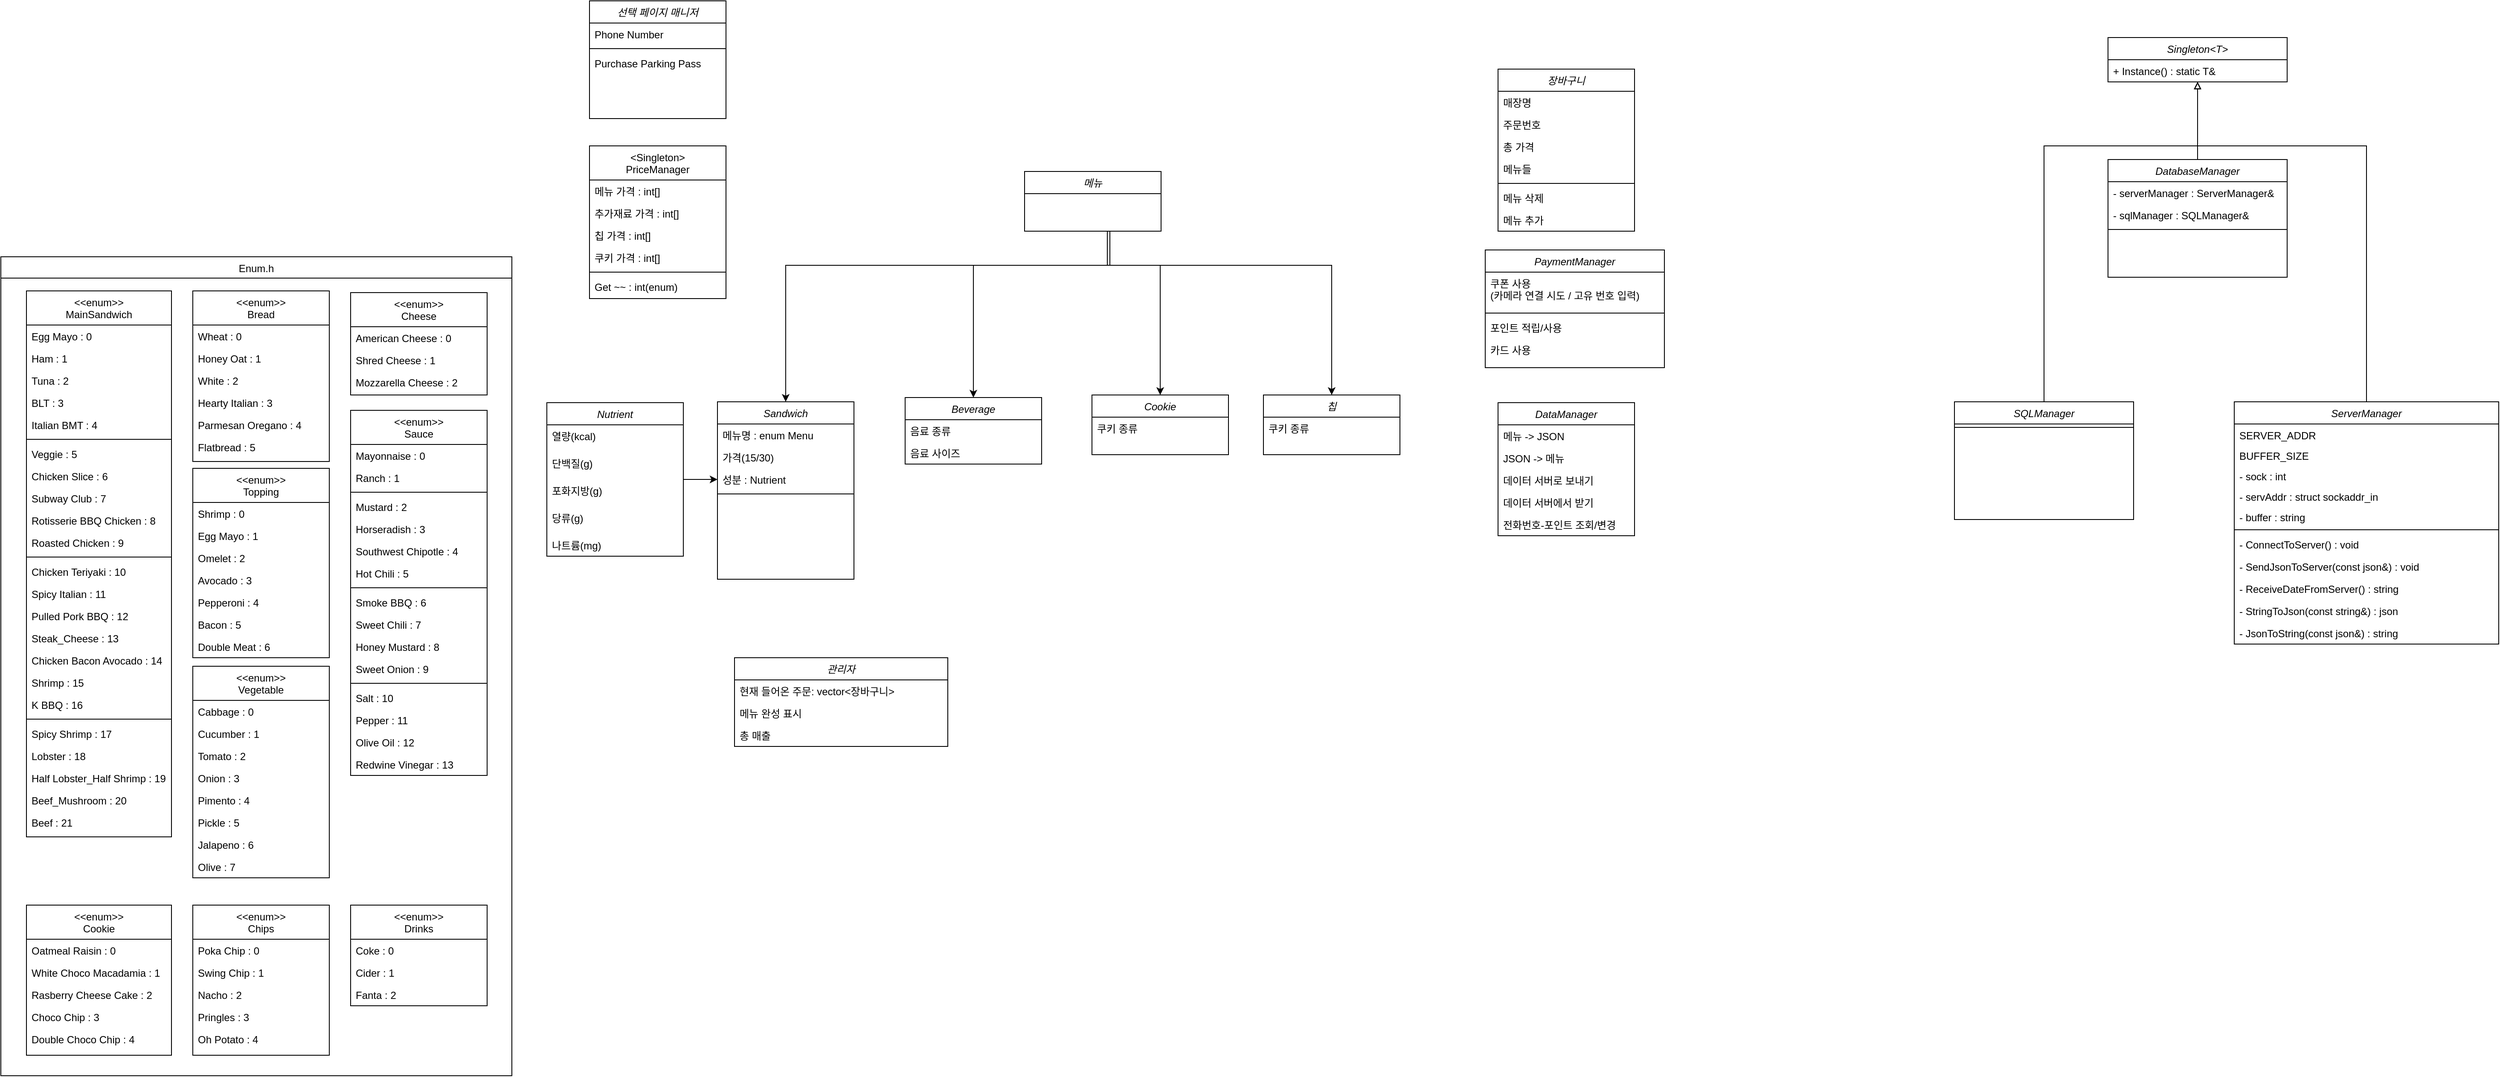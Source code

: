 <mxfile version="24.7.17">
  <diagram id="C5RBs43oDa-KdzZeNtuy" name="Page-1">
    <mxGraphModel dx="2254" dy="696" grid="1" gridSize="10" guides="1" tooltips="1" connect="1" arrows="1" fold="1" page="1" pageScale="1" pageWidth="827" pageHeight="1169" math="0" shadow="0">
      <root>
        <mxCell id="WIyWlLk6GJQsqaUBKTNV-0" />
        <mxCell id="WIyWlLk6GJQsqaUBKTNV-1" parent="WIyWlLk6GJQsqaUBKTNV-0" />
        <mxCell id="HlhbXuRmDf55zSFs6pWT-0" value="Sandwich" style="swimlane;fontStyle=2;align=center;verticalAlign=top;childLayout=stackLayout;horizontal=1;startSize=26;horizontalStack=0;resizeParent=1;resizeLast=0;collapsible=1;marginBottom=0;rounded=0;shadow=0;strokeWidth=1;" parent="WIyWlLk6GJQsqaUBKTNV-1" vertex="1">
          <mxGeometry x="290" y="590" width="160" height="208" as="geometry">
            <mxRectangle x="230" y="140" width="160" height="26" as="alternateBounds" />
          </mxGeometry>
        </mxCell>
        <mxCell id="HlhbXuRmDf55zSFs6pWT-2" value="메뉴명 : enum Menu" style="text;align=left;verticalAlign=top;spacingLeft=4;spacingRight=4;overflow=hidden;rotatable=0;points=[[0,0.5],[1,0.5]];portConstraint=eastwest;rounded=0;shadow=0;html=0;" parent="HlhbXuRmDf55zSFs6pWT-0" vertex="1">
          <mxGeometry y="26" width="160" height="26" as="geometry" />
        </mxCell>
        <mxCell id="HlhbXuRmDf55zSFs6pWT-18" value="가격(15/30)" style="text;align=left;verticalAlign=top;spacingLeft=4;spacingRight=4;overflow=hidden;rotatable=0;points=[[0,0.5],[1,0.5]];portConstraint=eastwest;rounded=0;shadow=0;html=0;" parent="HlhbXuRmDf55zSFs6pWT-0" vertex="1">
          <mxGeometry y="52" width="160" height="26" as="geometry" />
        </mxCell>
        <mxCell id="HlhbXuRmDf55zSFs6pWT-5" value="성분 : Nutrient" style="text;align=left;verticalAlign=top;spacingLeft=4;spacingRight=4;overflow=hidden;rotatable=0;points=[[0,0.5],[1,0.5]];portConstraint=eastwest;" parent="HlhbXuRmDf55zSFs6pWT-0" vertex="1">
          <mxGeometry y="78" width="160" height="26" as="geometry" />
        </mxCell>
        <mxCell id="HlhbXuRmDf55zSFs6pWT-4" value="" style="line;html=1;strokeWidth=1;align=left;verticalAlign=middle;spacingTop=-1;spacingLeft=3;spacingRight=3;rotatable=0;labelPosition=right;points=[];portConstraint=eastwest;" parent="HlhbXuRmDf55zSFs6pWT-0" vertex="1">
          <mxGeometry y="104" width="160" height="8" as="geometry" />
        </mxCell>
        <mxCell id="HlhbXuRmDf55zSFs6pWT-6" value="Beverage" style="swimlane;fontStyle=2;align=center;verticalAlign=top;childLayout=stackLayout;horizontal=1;startSize=26;horizontalStack=0;resizeParent=1;resizeLast=0;collapsible=1;marginBottom=0;rounded=0;shadow=0;strokeWidth=1;" parent="WIyWlLk6GJQsqaUBKTNV-1" vertex="1">
          <mxGeometry x="510" y="585" width="160" height="78" as="geometry">
            <mxRectangle x="230" y="140" width="160" height="26" as="alternateBounds" />
          </mxGeometry>
        </mxCell>
        <mxCell id="HlhbXuRmDf55zSFs6pWT-7" value="음료 종류" style="text;align=left;verticalAlign=top;spacingLeft=4;spacingRight=4;overflow=hidden;rotatable=0;points=[[0,0.5],[1,0.5]];portConstraint=eastwest;rounded=0;shadow=0;html=0;" parent="HlhbXuRmDf55zSFs6pWT-6" vertex="1">
          <mxGeometry y="26" width="160" height="26" as="geometry" />
        </mxCell>
        <mxCell id="HlhbXuRmDf55zSFs6pWT-9" value="음료 사이즈" style="text;align=left;verticalAlign=top;spacingLeft=4;spacingRight=4;overflow=hidden;rotatable=0;points=[[0,0.5],[1,0.5]];portConstraint=eastwest;" parent="HlhbXuRmDf55zSFs6pWT-6" vertex="1">
          <mxGeometry y="52" width="160" height="26" as="geometry" />
        </mxCell>
        <mxCell id="HlhbXuRmDf55zSFs6pWT-14" value="PaymentManager" style="swimlane;fontStyle=2;align=center;verticalAlign=top;childLayout=stackLayout;horizontal=1;startSize=26;horizontalStack=0;resizeParent=1;resizeLast=0;collapsible=1;marginBottom=0;rounded=0;shadow=0;strokeWidth=1;" parent="WIyWlLk6GJQsqaUBKTNV-1" vertex="1">
          <mxGeometry x="1190" y="412" width="210" height="138" as="geometry">
            <mxRectangle x="230" y="140" width="160" height="26" as="alternateBounds" />
          </mxGeometry>
        </mxCell>
        <mxCell id="HlhbXuRmDf55zSFs6pWT-15" value="쿠폰 사용&#xa;(카메라 연결 시도 / 고유 번호 입력)" style="text;align=left;verticalAlign=top;spacingLeft=4;spacingRight=4;overflow=hidden;rotatable=0;points=[[0,0.5],[1,0.5]];portConstraint=eastwest;rounded=0;shadow=0;html=0;" parent="HlhbXuRmDf55zSFs6pWT-14" vertex="1">
          <mxGeometry y="26" width="210" height="44" as="geometry" />
        </mxCell>
        <mxCell id="HlhbXuRmDf55zSFs6pWT-16" value="" style="line;html=1;strokeWidth=1;align=left;verticalAlign=middle;spacingTop=-1;spacingLeft=3;spacingRight=3;rotatable=0;labelPosition=right;points=[];portConstraint=eastwest;" parent="HlhbXuRmDf55zSFs6pWT-14" vertex="1">
          <mxGeometry y="70" width="210" height="8" as="geometry" />
        </mxCell>
        <mxCell id="HlhbXuRmDf55zSFs6pWT-207" value="포인트 적립/사용" style="text;align=left;verticalAlign=top;spacingLeft=4;spacingRight=4;overflow=hidden;rotatable=0;points=[[0,0.5],[1,0.5]];portConstraint=eastwest;rounded=0;shadow=0;html=0;" parent="HlhbXuRmDf55zSFs6pWT-14" vertex="1">
          <mxGeometry y="78" width="210" height="26" as="geometry" />
        </mxCell>
        <mxCell id="HlhbXuRmDf55zSFs6pWT-213" value="카드 사용" style="text;align=left;verticalAlign=top;spacingLeft=4;spacingRight=4;overflow=hidden;rotatable=0;points=[[0,0.5],[1,0.5]];portConstraint=eastwest;rounded=0;shadow=0;html=0;" parent="HlhbXuRmDf55zSFs6pWT-14" vertex="1">
          <mxGeometry y="104" width="210" height="26" as="geometry" />
        </mxCell>
        <mxCell id="HlhbXuRmDf55zSFs6pWT-31" style="edgeStyle=orthogonalEdgeStyle;rounded=0;orthogonalLoop=1;jettySize=auto;html=1;" parent="WIyWlLk6GJQsqaUBKTNV-1" source="HlhbXuRmDf55zSFs6pWT-22" target="HlhbXuRmDf55zSFs6pWT-5" edge="1">
          <mxGeometry relative="1" as="geometry" />
        </mxCell>
        <mxCell id="HlhbXuRmDf55zSFs6pWT-22" value="Nutrient" style="swimlane;fontStyle=2;align=center;verticalAlign=top;childLayout=stackLayout;horizontal=1;startSize=26;horizontalStack=0;resizeParent=1;resizeLast=0;collapsible=1;marginBottom=0;rounded=0;shadow=0;strokeWidth=1;" parent="WIyWlLk6GJQsqaUBKTNV-1" vertex="1">
          <mxGeometry x="90" y="591" width="160" height="180" as="geometry">
            <mxRectangle x="230" y="140" width="160" height="26" as="alternateBounds" />
          </mxGeometry>
        </mxCell>
        <mxCell id="HlhbXuRmDf55zSFs6pWT-25" value="열량(kcal)" style="text;align=left;verticalAlign=top;spacingLeft=4;spacingRight=4;overflow=hidden;rotatable=0;points=[[0,0.5],[1,0.5]];portConstraint=eastwest;rounded=0;shadow=0;html=0;" parent="HlhbXuRmDf55zSFs6pWT-22" vertex="1">
          <mxGeometry y="26" width="160" height="32" as="geometry" />
        </mxCell>
        <mxCell id="HlhbXuRmDf55zSFs6pWT-27" value="단백질(g)" style="text;align=left;verticalAlign=top;spacingLeft=4;spacingRight=4;overflow=hidden;rotatable=0;points=[[0,0.5],[1,0.5]];portConstraint=eastwest;rounded=0;shadow=0;html=0;" parent="HlhbXuRmDf55zSFs6pWT-22" vertex="1">
          <mxGeometry y="58" width="160" height="32" as="geometry" />
        </mxCell>
        <mxCell id="HlhbXuRmDf55zSFs6pWT-28" value="포화지방(g)" style="text;align=left;verticalAlign=top;spacingLeft=4;spacingRight=4;overflow=hidden;rotatable=0;points=[[0,0.5],[1,0.5]];portConstraint=eastwest;rounded=0;shadow=0;html=0;" parent="HlhbXuRmDf55zSFs6pWT-22" vertex="1">
          <mxGeometry y="90" width="160" height="32" as="geometry" />
        </mxCell>
        <mxCell id="HlhbXuRmDf55zSFs6pWT-30" value="당류(g)" style="text;align=left;verticalAlign=top;spacingLeft=4;spacingRight=4;overflow=hidden;rotatable=0;points=[[0,0.5],[1,0.5]];portConstraint=eastwest;rounded=0;shadow=0;html=0;" parent="HlhbXuRmDf55zSFs6pWT-22" vertex="1">
          <mxGeometry y="122" width="160" height="32" as="geometry" />
        </mxCell>
        <mxCell id="HlhbXuRmDf55zSFs6pWT-29" value="나트륨(mg)" style="text;align=left;verticalAlign=top;spacingLeft=4;spacingRight=4;overflow=hidden;rotatable=0;points=[[0,0.5],[1,0.5]];portConstraint=eastwest;" parent="HlhbXuRmDf55zSFs6pWT-22" vertex="1">
          <mxGeometry y="154" width="160" height="26" as="geometry" />
        </mxCell>
        <mxCell id="HlhbXuRmDf55zSFs6pWT-128" value="Cookie" style="swimlane;fontStyle=2;align=center;verticalAlign=top;childLayout=stackLayout;horizontal=1;startSize=26;horizontalStack=0;resizeParent=1;resizeLast=0;collapsible=1;marginBottom=0;rounded=0;shadow=0;strokeWidth=1;" parent="WIyWlLk6GJQsqaUBKTNV-1" vertex="1">
          <mxGeometry x="729" y="582" width="160" height="70" as="geometry">
            <mxRectangle x="230" y="140" width="160" height="26" as="alternateBounds" />
          </mxGeometry>
        </mxCell>
        <mxCell id="HlhbXuRmDf55zSFs6pWT-129" value="쿠키 종류" style="text;align=left;verticalAlign=top;spacingLeft=4;spacingRight=4;overflow=hidden;rotatable=0;points=[[0,0.5],[1,0.5]];portConstraint=eastwest;rounded=0;shadow=0;html=0;" parent="HlhbXuRmDf55zSFs6pWT-128" vertex="1">
          <mxGeometry y="26" width="160" height="44" as="geometry" />
        </mxCell>
        <mxCell id="HlhbXuRmDf55zSFs6pWT-144" style="edgeStyle=orthogonalEdgeStyle;rounded=0;orthogonalLoop=1;jettySize=auto;html=1;" parent="WIyWlLk6GJQsqaUBKTNV-1" source="HlhbXuRmDf55zSFs6pWT-141" target="HlhbXuRmDf55zSFs6pWT-6" edge="1">
          <mxGeometry relative="1" as="geometry">
            <Array as="points">
              <mxPoint x="747" y="430" />
              <mxPoint x="590" y="430" />
            </Array>
          </mxGeometry>
        </mxCell>
        <mxCell id="HlhbXuRmDf55zSFs6pWT-145" style="edgeStyle=orthogonalEdgeStyle;rounded=0;orthogonalLoop=1;jettySize=auto;html=1;entryX=0.5;entryY=0;entryDx=0;entryDy=0;" parent="WIyWlLk6GJQsqaUBKTNV-1" source="HlhbXuRmDf55zSFs6pWT-141" target="HlhbXuRmDf55zSFs6pWT-0" edge="1">
          <mxGeometry relative="1" as="geometry">
            <Array as="points">
              <mxPoint x="747" y="430" />
              <mxPoint x="370" y="430" />
            </Array>
          </mxGeometry>
        </mxCell>
        <mxCell id="HlhbXuRmDf55zSFs6pWT-146" style="edgeStyle=orthogonalEdgeStyle;rounded=0;orthogonalLoop=1;jettySize=auto;html=1;" parent="WIyWlLk6GJQsqaUBKTNV-1" source="HlhbXuRmDf55zSFs6pWT-141" target="HlhbXuRmDf55zSFs6pWT-128" edge="1">
          <mxGeometry relative="1" as="geometry">
            <Array as="points">
              <mxPoint x="747" y="430" />
              <mxPoint x="809" y="430" />
            </Array>
          </mxGeometry>
        </mxCell>
        <mxCell id="HlhbXuRmDf55zSFs6pWT-150" style="edgeStyle=orthogonalEdgeStyle;rounded=0;orthogonalLoop=1;jettySize=auto;html=1;entryX=0.5;entryY=0;entryDx=0;entryDy=0;" parent="WIyWlLk6GJQsqaUBKTNV-1" source="HlhbXuRmDf55zSFs6pWT-141" target="HlhbXuRmDf55zSFs6pWT-148" edge="1">
          <mxGeometry relative="1" as="geometry">
            <Array as="points">
              <mxPoint x="750" y="430" />
              <mxPoint x="1010" y="430" />
            </Array>
          </mxGeometry>
        </mxCell>
        <mxCell id="HlhbXuRmDf55zSFs6pWT-141" value="메뉴" style="swimlane;fontStyle=2;align=center;verticalAlign=top;childLayout=stackLayout;horizontal=1;startSize=26;horizontalStack=0;resizeParent=1;resizeLast=0;collapsible=1;marginBottom=0;rounded=0;shadow=0;strokeWidth=1;" parent="WIyWlLk6GJQsqaUBKTNV-1" vertex="1">
          <mxGeometry x="650" y="320" width="160" height="70" as="geometry">
            <mxRectangle x="230" y="140" width="160" height="26" as="alternateBounds" />
          </mxGeometry>
        </mxCell>
        <mxCell id="HlhbXuRmDf55zSFs6pWT-148" value="칩" style="swimlane;fontStyle=2;align=center;verticalAlign=top;childLayout=stackLayout;horizontal=1;startSize=26;horizontalStack=0;resizeParent=1;resizeLast=0;collapsible=1;marginBottom=0;rounded=0;shadow=0;strokeWidth=1;" parent="WIyWlLk6GJQsqaUBKTNV-1" vertex="1">
          <mxGeometry x="930" y="582" width="160" height="70" as="geometry">
            <mxRectangle x="230" y="140" width="160" height="26" as="alternateBounds" />
          </mxGeometry>
        </mxCell>
        <mxCell id="HlhbXuRmDf55zSFs6pWT-149" value="쿠키 종류" style="text;align=left;verticalAlign=top;spacingLeft=4;spacingRight=4;overflow=hidden;rotatable=0;points=[[0,0.5],[1,0.5]];portConstraint=eastwest;rounded=0;shadow=0;html=0;" parent="HlhbXuRmDf55zSFs6pWT-148" vertex="1">
          <mxGeometry y="26" width="160" height="44" as="geometry" />
        </mxCell>
        <mxCell id="HlhbXuRmDf55zSFs6pWT-151" value="DataManager" style="swimlane;fontStyle=2;align=center;verticalAlign=top;childLayout=stackLayout;horizontal=1;startSize=26;horizontalStack=0;resizeParent=1;resizeLast=0;collapsible=1;marginBottom=0;rounded=0;shadow=0;strokeWidth=1;" parent="WIyWlLk6GJQsqaUBKTNV-1" vertex="1">
          <mxGeometry x="1205" y="591" width="160" height="156" as="geometry">
            <mxRectangle x="230" y="140" width="160" height="26" as="alternateBounds" />
          </mxGeometry>
        </mxCell>
        <mxCell id="HlhbXuRmDf55zSFs6pWT-152" value="메뉴 -&gt; JSON" style="text;align=left;verticalAlign=top;spacingLeft=4;spacingRight=4;overflow=hidden;rotatable=0;points=[[0,0.5],[1,0.5]];portConstraint=eastwest;rounded=0;shadow=0;html=0;" parent="HlhbXuRmDf55zSFs6pWT-151" vertex="1">
          <mxGeometry y="26" width="160" height="26" as="geometry" />
        </mxCell>
        <mxCell id="HlhbXuRmDf55zSFs6pWT-155" value="JSON -&gt; 메뉴" style="text;align=left;verticalAlign=top;spacingLeft=4;spacingRight=4;overflow=hidden;rotatable=0;points=[[0,0.5],[1,0.5]];portConstraint=eastwest;rounded=0;shadow=0;html=0;" parent="HlhbXuRmDf55zSFs6pWT-151" vertex="1">
          <mxGeometry y="52" width="160" height="26" as="geometry" />
        </mxCell>
        <mxCell id="HlhbXuRmDf55zSFs6pWT-205" value="데이터 서버로 보내기" style="text;align=left;verticalAlign=top;spacingLeft=4;spacingRight=4;overflow=hidden;rotatable=0;points=[[0,0.5],[1,0.5]];portConstraint=eastwest;rounded=0;shadow=0;html=0;" parent="HlhbXuRmDf55zSFs6pWT-151" vertex="1">
          <mxGeometry y="78" width="160" height="26" as="geometry" />
        </mxCell>
        <mxCell id="HlhbXuRmDf55zSFs6pWT-212" value="데이터 서버에서 받기" style="text;align=left;verticalAlign=top;spacingLeft=4;spacingRight=4;overflow=hidden;rotatable=0;points=[[0,0.5],[1,0.5]];portConstraint=eastwest;rounded=0;shadow=0;html=0;" parent="HlhbXuRmDf55zSFs6pWT-151" vertex="1">
          <mxGeometry y="104" width="160" height="26" as="geometry" />
        </mxCell>
        <mxCell id="HlhbXuRmDf55zSFs6pWT-206" value="전화번호-포인트 조회/변경" style="text;align=left;verticalAlign=top;spacingLeft=4;spacingRight=4;overflow=hidden;rotatable=0;points=[[0,0.5],[1,0.5]];portConstraint=eastwest;rounded=0;shadow=0;html=0;" parent="HlhbXuRmDf55zSFs6pWT-151" vertex="1">
          <mxGeometry y="130" width="160" height="26" as="geometry" />
        </mxCell>
        <mxCell id="HlhbXuRmDf55zSFs6pWT-161" value="장바구니" style="swimlane;fontStyle=2;align=center;verticalAlign=top;childLayout=stackLayout;horizontal=1;startSize=26;horizontalStack=0;resizeParent=1;resizeLast=0;collapsible=1;marginBottom=0;rounded=0;shadow=0;strokeWidth=1;" parent="WIyWlLk6GJQsqaUBKTNV-1" vertex="1">
          <mxGeometry x="1205" y="200" width="160" height="190" as="geometry">
            <mxRectangle x="230" y="140" width="160" height="26" as="alternateBounds" />
          </mxGeometry>
        </mxCell>
        <mxCell id="HlhbXuRmDf55zSFs6pWT-214" value="매장명" style="text;align=left;verticalAlign=top;spacingLeft=4;spacingRight=4;overflow=hidden;rotatable=0;points=[[0,0.5],[1,0.5]];portConstraint=eastwest;rounded=0;shadow=0;html=0;" parent="HlhbXuRmDf55zSFs6pWT-161" vertex="1">
          <mxGeometry y="26" width="160" height="26" as="geometry" />
        </mxCell>
        <mxCell id="HlhbXuRmDf55zSFs6pWT-215" value="주문번호" style="text;align=left;verticalAlign=top;spacingLeft=4;spacingRight=4;overflow=hidden;rotatable=0;points=[[0,0.5],[1,0.5]];portConstraint=eastwest;rounded=0;shadow=0;html=0;" parent="HlhbXuRmDf55zSFs6pWT-161" vertex="1">
          <mxGeometry y="52" width="160" height="26" as="geometry" />
        </mxCell>
        <mxCell id="HlhbXuRmDf55zSFs6pWT-166" value="총 가격" style="text;align=left;verticalAlign=top;spacingLeft=4;spacingRight=4;overflow=hidden;rotatable=0;points=[[0,0.5],[1,0.5]];portConstraint=eastwest;rounded=0;shadow=0;html=0;" parent="HlhbXuRmDf55zSFs6pWT-161" vertex="1">
          <mxGeometry y="78" width="160" height="26" as="geometry" />
        </mxCell>
        <mxCell id="HlhbXuRmDf55zSFs6pWT-167" value="메뉴들" style="text;align=left;verticalAlign=top;spacingLeft=4;spacingRight=4;overflow=hidden;rotatable=0;points=[[0,0.5],[1,0.5]];portConstraint=eastwest;rounded=0;shadow=0;html=0;" parent="HlhbXuRmDf55zSFs6pWT-161" vertex="1">
          <mxGeometry y="104" width="160" height="26" as="geometry" />
        </mxCell>
        <mxCell id="HlhbXuRmDf55zSFs6pWT-168" value="" style="line;html=1;strokeWidth=1;align=left;verticalAlign=middle;spacingTop=-1;spacingLeft=3;spacingRight=3;rotatable=0;labelPosition=right;points=[];portConstraint=eastwest;" parent="HlhbXuRmDf55zSFs6pWT-161" vertex="1">
          <mxGeometry y="130" width="160" height="8" as="geometry" />
        </mxCell>
        <mxCell id="HlhbXuRmDf55zSFs6pWT-165" value="메뉴 삭제" style="text;align=left;verticalAlign=top;spacingLeft=4;spacingRight=4;overflow=hidden;rotatable=0;points=[[0,0.5],[1,0.5]];portConstraint=eastwest;rounded=0;shadow=0;html=0;" parent="HlhbXuRmDf55zSFs6pWT-161" vertex="1">
          <mxGeometry y="138" width="160" height="26" as="geometry" />
        </mxCell>
        <mxCell id="HlhbXuRmDf55zSFs6pWT-164" value="메뉴 추가" style="text;align=left;verticalAlign=top;spacingLeft=4;spacingRight=4;overflow=hidden;rotatable=0;points=[[0,0.5],[1,0.5]];portConstraint=eastwest;rounded=0;shadow=0;html=0;" parent="HlhbXuRmDf55zSFs6pWT-161" vertex="1">
          <mxGeometry y="164" width="160" height="26" as="geometry" />
        </mxCell>
        <mxCell id="HlhbXuRmDf55zSFs6pWT-169" value="선택 페이지 매니저" style="swimlane;fontStyle=2;align=center;verticalAlign=top;childLayout=stackLayout;horizontal=1;startSize=26;horizontalStack=0;resizeParent=1;resizeLast=0;collapsible=1;marginBottom=0;rounded=0;shadow=0;strokeWidth=1;" parent="WIyWlLk6GJQsqaUBKTNV-1" vertex="1">
          <mxGeometry x="140" y="120" width="160" height="138" as="geometry">
            <mxRectangle x="230" y="140" width="160" height="26" as="alternateBounds" />
          </mxGeometry>
        </mxCell>
        <mxCell id="HlhbXuRmDf55zSFs6pWT-170" value="Phone Number" style="text;align=left;verticalAlign=top;spacingLeft=4;spacingRight=4;overflow=hidden;rotatable=0;points=[[0,0.5],[1,0.5]];portConstraint=eastwest;rounded=0;shadow=0;html=0;" parent="HlhbXuRmDf55zSFs6pWT-169" vertex="1">
          <mxGeometry y="26" width="160" height="26" as="geometry" />
        </mxCell>
        <mxCell id="HlhbXuRmDf55zSFs6pWT-171" value="" style="line;html=1;strokeWidth=1;align=left;verticalAlign=middle;spacingTop=-1;spacingLeft=3;spacingRight=3;rotatable=0;labelPosition=right;points=[];portConstraint=eastwest;" parent="HlhbXuRmDf55zSFs6pWT-169" vertex="1">
          <mxGeometry y="52" width="160" height="8" as="geometry" />
        </mxCell>
        <mxCell id="HlhbXuRmDf55zSFs6pWT-172" value="Purchase Parking Pass" style="text;align=left;verticalAlign=top;spacingLeft=4;spacingRight=4;overflow=hidden;rotatable=0;points=[[0,0.5],[1,0.5]];portConstraint=eastwest;" parent="HlhbXuRmDf55zSFs6pWT-169" vertex="1">
          <mxGeometry y="60" width="160" height="26" as="geometry" />
        </mxCell>
        <mxCell id="HlhbXuRmDf55zSFs6pWT-175" value="&lt;Singleton&gt;&#xa;PriceManager" style="swimlane;fontStyle=0;align=center;verticalAlign=top;childLayout=stackLayout;horizontal=1;startSize=40;horizontalStack=0;resizeParent=1;resizeLast=0;collapsible=1;marginBottom=0;rounded=0;shadow=0;strokeWidth=1;" parent="WIyWlLk6GJQsqaUBKTNV-1" vertex="1">
          <mxGeometry x="140" y="290" width="160" height="179" as="geometry">
            <mxRectangle x="340" y="380" width="170" height="26" as="alternateBounds" />
          </mxGeometry>
        </mxCell>
        <mxCell id="HlhbXuRmDf55zSFs6pWT-193" value="메뉴 가격 : int[]" style="text;align=left;verticalAlign=top;spacingLeft=4;spacingRight=4;overflow=hidden;rotatable=0;points=[[0,0.5],[1,0.5]];portConstraint=eastwest;" parent="HlhbXuRmDf55zSFs6pWT-175" vertex="1">
          <mxGeometry y="40" width="160" height="26" as="geometry" />
        </mxCell>
        <mxCell id="HlhbXuRmDf55zSFs6pWT-200" value="추가재료 가격 : int[]" style="text;align=left;verticalAlign=top;spacingLeft=4;spacingRight=4;overflow=hidden;rotatable=0;points=[[0,0.5],[1,0.5]];portConstraint=eastwest;" parent="HlhbXuRmDf55zSFs6pWT-175" vertex="1">
          <mxGeometry y="66" width="160" height="26" as="geometry" />
        </mxCell>
        <mxCell id="HlhbXuRmDf55zSFs6pWT-201" value="칩 가격 : int[]" style="text;align=left;verticalAlign=top;spacingLeft=4;spacingRight=4;overflow=hidden;rotatable=0;points=[[0,0.5],[1,0.5]];portConstraint=eastwest;" parent="HlhbXuRmDf55zSFs6pWT-175" vertex="1">
          <mxGeometry y="92" width="160" height="26" as="geometry" />
        </mxCell>
        <mxCell id="HlhbXuRmDf55zSFs6pWT-202" value="쿠키 가격 : int[]" style="text;align=left;verticalAlign=top;spacingLeft=4;spacingRight=4;overflow=hidden;rotatable=0;points=[[0,0.5],[1,0.5]];portConstraint=eastwest;" parent="HlhbXuRmDf55zSFs6pWT-175" vertex="1">
          <mxGeometry y="118" width="160" height="26" as="geometry" />
        </mxCell>
        <mxCell id="HlhbXuRmDf55zSFs6pWT-203" value="" style="line;html=1;strokeWidth=1;align=left;verticalAlign=middle;spacingTop=-1;spacingLeft=3;spacingRight=3;rotatable=0;labelPosition=right;points=[];portConstraint=eastwest;" parent="HlhbXuRmDf55zSFs6pWT-175" vertex="1">
          <mxGeometry y="144" width="160" height="8" as="geometry" />
        </mxCell>
        <mxCell id="HlhbXuRmDf55zSFs6pWT-204" value="Get ~~ : int(enum)" style="text;align=left;verticalAlign=top;spacingLeft=4;spacingRight=4;overflow=hidden;rotatable=0;points=[[0,0.5],[1,0.5]];portConstraint=eastwest;" parent="HlhbXuRmDf55zSFs6pWT-175" vertex="1">
          <mxGeometry y="152" width="160" height="26" as="geometry" />
        </mxCell>
        <mxCell id="HlhbXuRmDf55zSFs6pWT-217" value="관리자" style="swimlane;fontStyle=2;align=center;verticalAlign=top;childLayout=stackLayout;horizontal=1;startSize=26;horizontalStack=0;resizeParent=1;resizeLast=0;collapsible=1;marginBottom=0;rounded=0;shadow=0;strokeWidth=1;" parent="WIyWlLk6GJQsqaUBKTNV-1" vertex="1">
          <mxGeometry x="310" y="890" width="250" height="104" as="geometry">
            <mxRectangle x="230" y="140" width="160" height="26" as="alternateBounds" />
          </mxGeometry>
        </mxCell>
        <mxCell id="HlhbXuRmDf55zSFs6pWT-218" value="현재 들어온 주문: vector&lt;장바구니&gt;" style="text;align=left;verticalAlign=top;spacingLeft=4;spacingRight=4;overflow=hidden;rotatable=0;points=[[0,0.5],[1,0.5]];portConstraint=eastwest;rounded=0;shadow=0;html=0;" parent="HlhbXuRmDf55zSFs6pWT-217" vertex="1">
          <mxGeometry y="26" width="250" height="26" as="geometry" />
        </mxCell>
        <mxCell id="HlhbXuRmDf55zSFs6pWT-219" value="메뉴 완성 표시" style="text;align=left;verticalAlign=top;spacingLeft=4;spacingRight=4;overflow=hidden;rotatable=0;points=[[0,0.5],[1,0.5]];portConstraint=eastwest;rounded=0;shadow=0;html=0;" parent="HlhbXuRmDf55zSFs6pWT-217" vertex="1">
          <mxGeometry y="52" width="250" height="26" as="geometry" />
        </mxCell>
        <mxCell id="HlhbXuRmDf55zSFs6pWT-220" value="총 매출" style="text;align=left;verticalAlign=top;spacingLeft=4;spacingRight=4;overflow=hidden;rotatable=0;points=[[0,0.5],[1,0.5]];portConstraint=eastwest;rounded=0;shadow=0;html=0;" parent="HlhbXuRmDf55zSFs6pWT-217" vertex="1">
          <mxGeometry y="78" width="250" height="26" as="geometry" />
        </mxCell>
        <mxCell id="HlhbXuRmDf55zSFs6pWT-221" value="Enum.h" style="swimlane;fontStyle=0;align=center;verticalAlign=top;childLayout=stackLayout;horizontal=1;startSize=25;horizontalStack=0;resizeParent=1;resizeLast=0;collapsible=1;marginBottom=0;rounded=0;shadow=0;strokeWidth=1;" parent="WIyWlLk6GJQsqaUBKTNV-1" vertex="1">
          <mxGeometry x="-550" y="420" width="599" height="960" as="geometry">
            <mxRectangle x="340" y="380" width="170" height="26" as="alternateBounds" />
          </mxGeometry>
        </mxCell>
        <mxCell id="HRLrWE2D1GyYjxzupyKD-0" value="&lt;&lt;enum&gt;&gt;&#xa;MainSandwich" style="swimlane;fontStyle=0;align=center;verticalAlign=top;childLayout=stackLayout;horizontal=1;startSize=40;horizontalStack=0;resizeParent=1;resizeLast=0;collapsible=1;marginBottom=0;rounded=0;shadow=0;strokeWidth=1;" parent="WIyWlLk6GJQsqaUBKTNV-1" vertex="1">
          <mxGeometry x="-520" y="460" width="170" height="640" as="geometry">
            <mxRectangle x="340" y="380" width="170" height="26" as="alternateBounds" />
          </mxGeometry>
        </mxCell>
        <mxCell id="HRLrWE2D1GyYjxzupyKD-1" value="Egg Mayo : 0" style="text;align=left;verticalAlign=top;spacingLeft=4;spacingRight=4;overflow=hidden;rotatable=0;points=[[0,0.5],[1,0.5]];portConstraint=eastwest;" parent="HRLrWE2D1GyYjxzupyKD-0" vertex="1">
          <mxGeometry y="40" width="170" height="26" as="geometry" />
        </mxCell>
        <mxCell id="HRLrWE2D1GyYjxzupyKD-2" value="Ham : 1" style="text;align=left;verticalAlign=top;spacingLeft=4;spacingRight=4;overflow=hidden;rotatable=0;points=[[0,0.5],[1,0.5]];portConstraint=eastwest;" parent="HRLrWE2D1GyYjxzupyKD-0" vertex="1">
          <mxGeometry y="66" width="170" height="26" as="geometry" />
        </mxCell>
        <mxCell id="HRLrWE2D1GyYjxzupyKD-3" value="Tuna : 2" style="text;align=left;verticalAlign=top;spacingLeft=4;spacingRight=4;overflow=hidden;rotatable=0;points=[[0,0.5],[1,0.5]];portConstraint=eastwest;" parent="HRLrWE2D1GyYjxzupyKD-0" vertex="1">
          <mxGeometry y="92" width="170" height="26" as="geometry" />
        </mxCell>
        <mxCell id="HRLrWE2D1GyYjxzupyKD-4" value="BLT : 3" style="text;align=left;verticalAlign=top;spacingLeft=4;spacingRight=4;overflow=hidden;rotatable=0;points=[[0,0.5],[1,0.5]];portConstraint=eastwest;" parent="HRLrWE2D1GyYjxzupyKD-0" vertex="1">
          <mxGeometry y="118" width="170" height="26" as="geometry" />
        </mxCell>
        <mxCell id="HRLrWE2D1GyYjxzupyKD-5" value="Italian BMT : 4" style="text;align=left;verticalAlign=top;spacingLeft=4;spacingRight=4;overflow=hidden;rotatable=0;points=[[0,0.5],[1,0.5]];portConstraint=eastwest;" parent="HRLrWE2D1GyYjxzupyKD-0" vertex="1">
          <mxGeometry y="144" width="170" height="26" as="geometry" />
        </mxCell>
        <mxCell id="HRLrWE2D1GyYjxzupyKD-6" value="" style="line;html=1;strokeWidth=1;align=left;verticalAlign=middle;spacingTop=-1;spacingLeft=3;spacingRight=3;rotatable=0;labelPosition=right;points=[];portConstraint=eastwest;" parent="HRLrWE2D1GyYjxzupyKD-0" vertex="1">
          <mxGeometry y="170" width="170" height="8" as="geometry" />
        </mxCell>
        <mxCell id="HRLrWE2D1GyYjxzupyKD-7" value="Veggie : 5" style="text;align=left;verticalAlign=top;spacingLeft=4;spacingRight=4;overflow=hidden;rotatable=0;points=[[0,0.5],[1,0.5]];portConstraint=eastwest;" parent="HRLrWE2D1GyYjxzupyKD-0" vertex="1">
          <mxGeometry y="178" width="170" height="26" as="geometry" />
        </mxCell>
        <mxCell id="HRLrWE2D1GyYjxzupyKD-8" value="Chicken Slice : 6" style="text;align=left;verticalAlign=top;spacingLeft=4;spacingRight=4;overflow=hidden;rotatable=0;points=[[0,0.5],[1,0.5]];portConstraint=eastwest;" parent="HRLrWE2D1GyYjxzupyKD-0" vertex="1">
          <mxGeometry y="204" width="170" height="26" as="geometry" />
        </mxCell>
        <mxCell id="HRLrWE2D1GyYjxzupyKD-9" value="Subway Club : 7" style="text;align=left;verticalAlign=top;spacingLeft=4;spacingRight=4;overflow=hidden;rotatable=0;points=[[0,0.5],[1,0.5]];portConstraint=eastwest;" parent="HRLrWE2D1GyYjxzupyKD-0" vertex="1">
          <mxGeometry y="230" width="170" height="26" as="geometry" />
        </mxCell>
        <mxCell id="HRLrWE2D1GyYjxzupyKD-10" value="Rotisserie BBQ Chicken : 8" style="text;align=left;verticalAlign=top;spacingLeft=4;spacingRight=4;overflow=hidden;rotatable=0;points=[[0,0.5],[1,0.5]];portConstraint=eastwest;" parent="HRLrWE2D1GyYjxzupyKD-0" vertex="1">
          <mxGeometry y="256" width="170" height="26" as="geometry" />
        </mxCell>
        <mxCell id="HRLrWE2D1GyYjxzupyKD-11" value="Roasted Chicken : 9" style="text;align=left;verticalAlign=top;spacingLeft=4;spacingRight=4;overflow=hidden;rotatable=0;points=[[0,0.5],[1,0.5]];portConstraint=eastwest;" parent="HRLrWE2D1GyYjxzupyKD-0" vertex="1">
          <mxGeometry y="282" width="170" height="26" as="geometry" />
        </mxCell>
        <mxCell id="HRLrWE2D1GyYjxzupyKD-12" value="" style="line;html=1;strokeWidth=1;align=left;verticalAlign=middle;spacingTop=-1;spacingLeft=3;spacingRight=3;rotatable=0;labelPosition=right;points=[];portConstraint=eastwest;" parent="HRLrWE2D1GyYjxzupyKD-0" vertex="1">
          <mxGeometry y="308" width="170" height="8" as="geometry" />
        </mxCell>
        <mxCell id="HRLrWE2D1GyYjxzupyKD-13" value="Chicken Teriyaki : 10" style="text;align=left;verticalAlign=top;spacingLeft=4;spacingRight=4;overflow=hidden;rotatable=0;points=[[0,0.5],[1,0.5]];portConstraint=eastwest;" parent="HRLrWE2D1GyYjxzupyKD-0" vertex="1">
          <mxGeometry y="316" width="170" height="26" as="geometry" />
        </mxCell>
        <mxCell id="HRLrWE2D1GyYjxzupyKD-14" value="Spicy Italian : 11" style="text;align=left;verticalAlign=top;spacingLeft=4;spacingRight=4;overflow=hidden;rotatable=0;points=[[0,0.5],[1,0.5]];portConstraint=eastwest;" parent="HRLrWE2D1GyYjxzupyKD-0" vertex="1">
          <mxGeometry y="342" width="170" height="26" as="geometry" />
        </mxCell>
        <mxCell id="HRLrWE2D1GyYjxzupyKD-15" value="Pulled Pork BBQ : 12" style="text;align=left;verticalAlign=top;spacingLeft=4;spacingRight=4;overflow=hidden;rotatable=0;points=[[0,0.5],[1,0.5]];portConstraint=eastwest;" parent="HRLrWE2D1GyYjxzupyKD-0" vertex="1">
          <mxGeometry y="368" width="170" height="26" as="geometry" />
        </mxCell>
        <mxCell id="HRLrWE2D1GyYjxzupyKD-16" value="Steak_Cheese : 13" style="text;align=left;verticalAlign=top;spacingLeft=4;spacingRight=4;overflow=hidden;rotatable=0;points=[[0,0.5],[1,0.5]];portConstraint=eastwest;" parent="HRLrWE2D1GyYjxzupyKD-0" vertex="1">
          <mxGeometry y="394" width="170" height="26" as="geometry" />
        </mxCell>
        <mxCell id="HRLrWE2D1GyYjxzupyKD-17" value="Chicken Bacon Avocado : 14" style="text;align=left;verticalAlign=top;spacingLeft=4;spacingRight=4;overflow=hidden;rotatable=0;points=[[0,0.5],[1,0.5]];portConstraint=eastwest;" parent="HRLrWE2D1GyYjxzupyKD-0" vertex="1">
          <mxGeometry y="420" width="170" height="26" as="geometry" />
        </mxCell>
        <mxCell id="HRLrWE2D1GyYjxzupyKD-18" value="Shrimp : 15" style="text;align=left;verticalAlign=top;spacingLeft=4;spacingRight=4;overflow=hidden;rotatable=0;points=[[0,0.5],[1,0.5]];portConstraint=eastwest;" parent="HRLrWE2D1GyYjxzupyKD-0" vertex="1">
          <mxGeometry y="446" width="170" height="26" as="geometry" />
        </mxCell>
        <mxCell id="HRLrWE2D1GyYjxzupyKD-19" value="K BBQ : 16" style="text;align=left;verticalAlign=top;spacingLeft=4;spacingRight=4;overflow=hidden;rotatable=0;points=[[0,0.5],[1,0.5]];portConstraint=eastwest;" parent="HRLrWE2D1GyYjxzupyKD-0" vertex="1">
          <mxGeometry y="472" width="170" height="26" as="geometry" />
        </mxCell>
        <mxCell id="HRLrWE2D1GyYjxzupyKD-20" value="" style="line;html=1;strokeWidth=1;align=left;verticalAlign=middle;spacingTop=-1;spacingLeft=3;spacingRight=3;rotatable=0;labelPosition=right;points=[];portConstraint=eastwest;" parent="HRLrWE2D1GyYjxzupyKD-0" vertex="1">
          <mxGeometry y="498" width="170" height="8" as="geometry" />
        </mxCell>
        <mxCell id="HRLrWE2D1GyYjxzupyKD-21" value="Spicy Shrimp : 17" style="text;align=left;verticalAlign=top;spacingLeft=4;spacingRight=4;overflow=hidden;rotatable=0;points=[[0,0.5],[1,0.5]];portConstraint=eastwest;" parent="HRLrWE2D1GyYjxzupyKD-0" vertex="1">
          <mxGeometry y="506" width="170" height="26" as="geometry" />
        </mxCell>
        <mxCell id="HRLrWE2D1GyYjxzupyKD-22" value="Lobster : 18" style="text;align=left;verticalAlign=top;spacingLeft=4;spacingRight=4;overflow=hidden;rotatable=0;points=[[0,0.5],[1,0.5]];portConstraint=eastwest;" parent="HRLrWE2D1GyYjxzupyKD-0" vertex="1">
          <mxGeometry y="532" width="170" height="26" as="geometry" />
        </mxCell>
        <mxCell id="HRLrWE2D1GyYjxzupyKD-23" value="Half Lobster_Half Shrimp : 19" style="text;align=left;verticalAlign=top;spacingLeft=4;spacingRight=4;overflow=hidden;rotatable=0;points=[[0,0.5],[1,0.5]];portConstraint=eastwest;" parent="HRLrWE2D1GyYjxzupyKD-0" vertex="1">
          <mxGeometry y="558" width="170" height="26" as="geometry" />
        </mxCell>
        <mxCell id="HRLrWE2D1GyYjxzupyKD-24" value="Beef_Mushroom : 20" style="text;align=left;verticalAlign=top;spacingLeft=4;spacingRight=4;overflow=hidden;rotatable=0;points=[[0,0.5],[1,0.5]];portConstraint=eastwest;" parent="HRLrWE2D1GyYjxzupyKD-0" vertex="1">
          <mxGeometry y="584" width="170" height="26" as="geometry" />
        </mxCell>
        <mxCell id="HRLrWE2D1GyYjxzupyKD-25" value="Beef : 21" style="text;align=left;verticalAlign=top;spacingLeft=4;spacingRight=4;overflow=hidden;rotatable=0;points=[[0,0.5],[1,0.5]];portConstraint=eastwest;" parent="HRLrWE2D1GyYjxzupyKD-0" vertex="1">
          <mxGeometry y="610" width="170" height="26" as="geometry" />
        </mxCell>
        <mxCell id="HRLrWE2D1GyYjxzupyKD-26" value="&lt;&lt;enum&gt;&gt;&#xa;Bread" style="swimlane;fontStyle=0;align=center;verticalAlign=top;childLayout=stackLayout;horizontal=1;startSize=40;horizontalStack=0;resizeParent=1;resizeLast=0;collapsible=1;marginBottom=0;rounded=0;shadow=0;strokeWidth=1;" parent="WIyWlLk6GJQsqaUBKTNV-1" vertex="1">
          <mxGeometry x="-325" y="460" width="160" height="200" as="geometry">
            <mxRectangle x="340" y="380" width="170" height="26" as="alternateBounds" />
          </mxGeometry>
        </mxCell>
        <mxCell id="HRLrWE2D1GyYjxzupyKD-27" value="Wheat : 0" style="text;align=left;verticalAlign=top;spacingLeft=4;spacingRight=4;overflow=hidden;rotatable=0;points=[[0,0.5],[1,0.5]];portConstraint=eastwest;" parent="HRLrWE2D1GyYjxzupyKD-26" vertex="1">
          <mxGeometry y="40" width="160" height="26" as="geometry" />
        </mxCell>
        <mxCell id="HRLrWE2D1GyYjxzupyKD-28" value="Honey Oat : 1" style="text;align=left;verticalAlign=top;spacingLeft=4;spacingRight=4;overflow=hidden;rotatable=0;points=[[0,0.5],[1,0.5]];portConstraint=eastwest;" parent="HRLrWE2D1GyYjxzupyKD-26" vertex="1">
          <mxGeometry y="66" width="160" height="26" as="geometry" />
        </mxCell>
        <mxCell id="HRLrWE2D1GyYjxzupyKD-29" value="White : 2" style="text;align=left;verticalAlign=top;spacingLeft=4;spacingRight=4;overflow=hidden;rotatable=0;points=[[0,0.5],[1,0.5]];portConstraint=eastwest;" parent="HRLrWE2D1GyYjxzupyKD-26" vertex="1">
          <mxGeometry y="92" width="160" height="26" as="geometry" />
        </mxCell>
        <mxCell id="HRLrWE2D1GyYjxzupyKD-30" value="Hearty Italian : 3" style="text;align=left;verticalAlign=top;spacingLeft=4;spacingRight=4;overflow=hidden;rotatable=0;points=[[0,0.5],[1,0.5]];portConstraint=eastwest;" parent="HRLrWE2D1GyYjxzupyKD-26" vertex="1">
          <mxGeometry y="118" width="160" height="26" as="geometry" />
        </mxCell>
        <mxCell id="HRLrWE2D1GyYjxzupyKD-31" value="Parmesan Oregano : 4" style="text;align=left;verticalAlign=top;spacingLeft=4;spacingRight=4;overflow=hidden;rotatable=0;points=[[0,0.5],[1,0.5]];portConstraint=eastwest;" parent="HRLrWE2D1GyYjxzupyKD-26" vertex="1">
          <mxGeometry y="144" width="160" height="26" as="geometry" />
        </mxCell>
        <mxCell id="HRLrWE2D1GyYjxzupyKD-32" value="Flatbread : 5" style="text;align=left;verticalAlign=top;spacingLeft=4;spacingRight=4;overflow=hidden;rotatable=0;points=[[0,0.5],[1,0.5]];portConstraint=eastwest;" parent="HRLrWE2D1GyYjxzupyKD-26" vertex="1">
          <mxGeometry y="170" width="160" height="26" as="geometry" />
        </mxCell>
        <mxCell id="HRLrWE2D1GyYjxzupyKD-33" value="&lt;&lt;enum&gt;&gt;&#xa;Topping" style="swimlane;fontStyle=0;align=center;verticalAlign=top;childLayout=stackLayout;horizontal=1;startSize=40;horizontalStack=0;resizeParent=1;resizeLast=0;collapsible=1;marginBottom=0;rounded=0;shadow=0;strokeWidth=1;" parent="WIyWlLk6GJQsqaUBKTNV-1" vertex="1">
          <mxGeometry x="-325" y="668" width="160" height="222" as="geometry">
            <mxRectangle x="340" y="380" width="170" height="26" as="alternateBounds" />
          </mxGeometry>
        </mxCell>
        <mxCell id="HRLrWE2D1GyYjxzupyKD-34" value="Shrimp : 0" style="text;align=left;verticalAlign=top;spacingLeft=4;spacingRight=4;overflow=hidden;rotatable=0;points=[[0,0.5],[1,0.5]];portConstraint=eastwest;" parent="HRLrWE2D1GyYjxzupyKD-33" vertex="1">
          <mxGeometry y="40" width="160" height="26" as="geometry" />
        </mxCell>
        <mxCell id="HRLrWE2D1GyYjxzupyKD-35" value="Egg Mayo : 1" style="text;align=left;verticalAlign=top;spacingLeft=4;spacingRight=4;overflow=hidden;rotatable=0;points=[[0,0.5],[1,0.5]];portConstraint=eastwest;" parent="HRLrWE2D1GyYjxzupyKD-33" vertex="1">
          <mxGeometry y="66" width="160" height="26" as="geometry" />
        </mxCell>
        <mxCell id="HRLrWE2D1GyYjxzupyKD-36" value="Omelet : 2" style="text;align=left;verticalAlign=top;spacingLeft=4;spacingRight=4;overflow=hidden;rotatable=0;points=[[0,0.5],[1,0.5]];portConstraint=eastwest;" parent="HRLrWE2D1GyYjxzupyKD-33" vertex="1">
          <mxGeometry y="92" width="160" height="26" as="geometry" />
        </mxCell>
        <mxCell id="HRLrWE2D1GyYjxzupyKD-37" value="Avocado : 3" style="text;align=left;verticalAlign=top;spacingLeft=4;spacingRight=4;overflow=hidden;rotatable=0;points=[[0,0.5],[1,0.5]];portConstraint=eastwest;" parent="HRLrWE2D1GyYjxzupyKD-33" vertex="1">
          <mxGeometry y="118" width="160" height="26" as="geometry" />
        </mxCell>
        <mxCell id="HRLrWE2D1GyYjxzupyKD-38" value="Pepperoni : 4" style="text;align=left;verticalAlign=top;spacingLeft=4;spacingRight=4;overflow=hidden;rotatable=0;points=[[0,0.5],[1,0.5]];portConstraint=eastwest;" parent="HRLrWE2D1GyYjxzupyKD-33" vertex="1">
          <mxGeometry y="144" width="160" height="26" as="geometry" />
        </mxCell>
        <mxCell id="HRLrWE2D1GyYjxzupyKD-39" value="Bacon : 5" style="text;align=left;verticalAlign=top;spacingLeft=4;spacingRight=4;overflow=hidden;rotatable=0;points=[[0,0.5],[1,0.5]];portConstraint=eastwest;" parent="HRLrWE2D1GyYjxzupyKD-33" vertex="1">
          <mxGeometry y="170" width="160" height="26" as="geometry" />
        </mxCell>
        <mxCell id="HRLrWE2D1GyYjxzupyKD-40" value="Double Meat : 6" style="text;align=left;verticalAlign=top;spacingLeft=4;spacingRight=4;overflow=hidden;rotatable=0;points=[[0,0.5],[1,0.5]];portConstraint=eastwest;" parent="HRLrWE2D1GyYjxzupyKD-33" vertex="1">
          <mxGeometry y="196" width="160" height="26" as="geometry" />
        </mxCell>
        <mxCell id="HRLrWE2D1GyYjxzupyKD-41" value="&lt;&lt;enum&gt;&gt;&#xa;Cheese" style="swimlane;fontStyle=0;align=center;verticalAlign=top;childLayout=stackLayout;horizontal=1;startSize=40;horizontalStack=0;resizeParent=1;resizeLast=0;collapsible=1;marginBottom=0;rounded=0;shadow=0;strokeWidth=1;" parent="WIyWlLk6GJQsqaUBKTNV-1" vertex="1">
          <mxGeometry x="-140" y="462" width="160" height="120" as="geometry">
            <mxRectangle x="340" y="380" width="170" height="26" as="alternateBounds" />
          </mxGeometry>
        </mxCell>
        <mxCell id="HRLrWE2D1GyYjxzupyKD-42" value="American Cheese : 0" style="text;align=left;verticalAlign=top;spacingLeft=4;spacingRight=4;overflow=hidden;rotatable=0;points=[[0,0.5],[1,0.5]];portConstraint=eastwest;" parent="HRLrWE2D1GyYjxzupyKD-41" vertex="1">
          <mxGeometry y="40" width="160" height="26" as="geometry" />
        </mxCell>
        <mxCell id="HRLrWE2D1GyYjxzupyKD-43" value="Shred Cheese : 1" style="text;align=left;verticalAlign=top;spacingLeft=4;spacingRight=4;overflow=hidden;rotatable=0;points=[[0,0.5],[1,0.5]];portConstraint=eastwest;" parent="HRLrWE2D1GyYjxzupyKD-41" vertex="1">
          <mxGeometry y="66" width="160" height="26" as="geometry" />
        </mxCell>
        <mxCell id="HRLrWE2D1GyYjxzupyKD-44" value="Mozzarella Cheese : 2" style="text;align=left;verticalAlign=top;spacingLeft=4;spacingRight=4;overflow=hidden;rotatable=0;points=[[0,0.5],[1,0.5]];portConstraint=eastwest;" parent="HRLrWE2D1GyYjxzupyKD-41" vertex="1">
          <mxGeometry y="92" width="160" height="26" as="geometry" />
        </mxCell>
        <mxCell id="HRLrWE2D1GyYjxzupyKD-45" value="&lt;&lt;enum&gt;&gt;&#xa;Vegetable" style="swimlane;fontStyle=0;align=center;verticalAlign=top;childLayout=stackLayout;horizontal=1;startSize=40;horizontalStack=0;resizeParent=1;resizeLast=0;collapsible=1;marginBottom=0;rounded=0;shadow=0;strokeWidth=1;" parent="WIyWlLk6GJQsqaUBKTNV-1" vertex="1">
          <mxGeometry x="-325" y="900" width="160" height="248" as="geometry">
            <mxRectangle x="340" y="380" width="170" height="26" as="alternateBounds" />
          </mxGeometry>
        </mxCell>
        <mxCell id="HRLrWE2D1GyYjxzupyKD-46" value="Cabbage : 0" style="text;align=left;verticalAlign=top;spacingLeft=4;spacingRight=4;overflow=hidden;rotatable=0;points=[[0,0.5],[1,0.5]];portConstraint=eastwest;" parent="HRLrWE2D1GyYjxzupyKD-45" vertex="1">
          <mxGeometry y="40" width="160" height="26" as="geometry" />
        </mxCell>
        <mxCell id="HRLrWE2D1GyYjxzupyKD-47" value="Cucumber : 1" style="text;align=left;verticalAlign=top;spacingLeft=4;spacingRight=4;overflow=hidden;rotatable=0;points=[[0,0.5],[1,0.5]];portConstraint=eastwest;" parent="HRLrWE2D1GyYjxzupyKD-45" vertex="1">
          <mxGeometry y="66" width="160" height="26" as="geometry" />
        </mxCell>
        <mxCell id="HRLrWE2D1GyYjxzupyKD-48" value="Tomato : 2" style="text;align=left;verticalAlign=top;spacingLeft=4;spacingRight=4;overflow=hidden;rotatable=0;points=[[0,0.5],[1,0.5]];portConstraint=eastwest;" parent="HRLrWE2D1GyYjxzupyKD-45" vertex="1">
          <mxGeometry y="92" width="160" height="26" as="geometry" />
        </mxCell>
        <mxCell id="HRLrWE2D1GyYjxzupyKD-49" value="Onion : 3" style="text;align=left;verticalAlign=top;spacingLeft=4;spacingRight=4;overflow=hidden;rotatable=0;points=[[0,0.5],[1,0.5]];portConstraint=eastwest;" parent="HRLrWE2D1GyYjxzupyKD-45" vertex="1">
          <mxGeometry y="118" width="160" height="26" as="geometry" />
        </mxCell>
        <mxCell id="HRLrWE2D1GyYjxzupyKD-50" value="Pimento : 4" style="text;align=left;verticalAlign=top;spacingLeft=4;spacingRight=4;overflow=hidden;rotatable=0;points=[[0,0.5],[1,0.5]];portConstraint=eastwest;" parent="HRLrWE2D1GyYjxzupyKD-45" vertex="1">
          <mxGeometry y="144" width="160" height="26" as="geometry" />
        </mxCell>
        <mxCell id="HRLrWE2D1GyYjxzupyKD-51" value="Pickle : 5" style="text;align=left;verticalAlign=top;spacingLeft=4;spacingRight=4;overflow=hidden;rotatable=0;points=[[0,0.5],[1,0.5]];portConstraint=eastwest;" parent="HRLrWE2D1GyYjxzupyKD-45" vertex="1">
          <mxGeometry y="170" width="160" height="26" as="geometry" />
        </mxCell>
        <mxCell id="HRLrWE2D1GyYjxzupyKD-52" value="Jalapeno : 6" style="text;align=left;verticalAlign=top;spacingLeft=4;spacingRight=4;overflow=hidden;rotatable=0;points=[[0,0.5],[1,0.5]];portConstraint=eastwest;" parent="HRLrWE2D1GyYjxzupyKD-45" vertex="1">
          <mxGeometry y="196" width="160" height="26" as="geometry" />
        </mxCell>
        <mxCell id="HRLrWE2D1GyYjxzupyKD-53" value="Olive : 7" style="text;align=left;verticalAlign=top;spacingLeft=4;spacingRight=4;overflow=hidden;rotatable=0;points=[[0,0.5],[1,0.5]];portConstraint=eastwest;" parent="HRLrWE2D1GyYjxzupyKD-45" vertex="1">
          <mxGeometry y="222" width="160" height="26" as="geometry" />
        </mxCell>
        <mxCell id="HRLrWE2D1GyYjxzupyKD-54" value="&lt;&lt;enum&gt;&gt;&#xa;Sauce" style="swimlane;fontStyle=0;align=center;verticalAlign=top;childLayout=stackLayout;horizontal=1;startSize=40;horizontalStack=0;resizeParent=1;resizeLast=0;collapsible=1;marginBottom=0;rounded=0;shadow=0;strokeWidth=1;" parent="WIyWlLk6GJQsqaUBKTNV-1" vertex="1">
          <mxGeometry x="-140" y="600" width="160" height="428" as="geometry">
            <mxRectangle x="340" y="380" width="170" height="26" as="alternateBounds" />
          </mxGeometry>
        </mxCell>
        <mxCell id="HRLrWE2D1GyYjxzupyKD-55" value="Mayonnaise : 0" style="text;align=left;verticalAlign=top;spacingLeft=4;spacingRight=4;overflow=hidden;rotatable=0;points=[[0,0.5],[1,0.5]];portConstraint=eastwest;" parent="HRLrWE2D1GyYjxzupyKD-54" vertex="1">
          <mxGeometry y="40" width="160" height="26" as="geometry" />
        </mxCell>
        <mxCell id="HRLrWE2D1GyYjxzupyKD-56" value="Ranch : 1" style="text;align=left;verticalAlign=top;spacingLeft=4;spacingRight=4;overflow=hidden;rotatable=0;points=[[0,0.5],[1,0.5]];portConstraint=eastwest;" parent="HRLrWE2D1GyYjxzupyKD-54" vertex="1">
          <mxGeometry y="66" width="160" height="26" as="geometry" />
        </mxCell>
        <mxCell id="HRLrWE2D1GyYjxzupyKD-57" value="" style="line;html=1;strokeWidth=1;align=left;verticalAlign=middle;spacingTop=-1;spacingLeft=3;spacingRight=3;rotatable=0;labelPosition=right;points=[];portConstraint=eastwest;" parent="HRLrWE2D1GyYjxzupyKD-54" vertex="1">
          <mxGeometry y="92" width="160" height="8" as="geometry" />
        </mxCell>
        <mxCell id="HRLrWE2D1GyYjxzupyKD-58" value="Mustard : 2" style="text;align=left;verticalAlign=top;spacingLeft=4;spacingRight=4;overflow=hidden;rotatable=0;points=[[0,0.5],[1,0.5]];portConstraint=eastwest;" parent="HRLrWE2D1GyYjxzupyKD-54" vertex="1">
          <mxGeometry y="100" width="160" height="26" as="geometry" />
        </mxCell>
        <mxCell id="HRLrWE2D1GyYjxzupyKD-59" value="Horseradish : 3" style="text;align=left;verticalAlign=top;spacingLeft=4;spacingRight=4;overflow=hidden;rotatable=0;points=[[0,0.5],[1,0.5]];portConstraint=eastwest;" parent="HRLrWE2D1GyYjxzupyKD-54" vertex="1">
          <mxGeometry y="126" width="160" height="26" as="geometry" />
        </mxCell>
        <mxCell id="HRLrWE2D1GyYjxzupyKD-60" value="Southwest Chipotle : 4" style="text;align=left;verticalAlign=top;spacingLeft=4;spacingRight=4;overflow=hidden;rotatable=0;points=[[0,0.5],[1,0.5]];portConstraint=eastwest;" parent="HRLrWE2D1GyYjxzupyKD-54" vertex="1">
          <mxGeometry y="152" width="160" height="26" as="geometry" />
        </mxCell>
        <mxCell id="HRLrWE2D1GyYjxzupyKD-61" value="Hot Chili : 5" style="text;align=left;verticalAlign=top;spacingLeft=4;spacingRight=4;overflow=hidden;rotatable=0;points=[[0,0.5],[1,0.5]];portConstraint=eastwest;" parent="HRLrWE2D1GyYjxzupyKD-54" vertex="1">
          <mxGeometry y="178" width="160" height="26" as="geometry" />
        </mxCell>
        <mxCell id="HRLrWE2D1GyYjxzupyKD-62" value="" style="line;html=1;strokeWidth=1;align=left;verticalAlign=middle;spacingTop=-1;spacingLeft=3;spacingRight=3;rotatable=0;labelPosition=right;points=[];portConstraint=eastwest;" parent="HRLrWE2D1GyYjxzupyKD-54" vertex="1">
          <mxGeometry y="204" width="160" height="8" as="geometry" />
        </mxCell>
        <mxCell id="HRLrWE2D1GyYjxzupyKD-63" value="Smoke BBQ : 6" style="text;align=left;verticalAlign=top;spacingLeft=4;spacingRight=4;overflow=hidden;rotatable=0;points=[[0,0.5],[1,0.5]];portConstraint=eastwest;" parent="HRLrWE2D1GyYjxzupyKD-54" vertex="1">
          <mxGeometry y="212" width="160" height="26" as="geometry" />
        </mxCell>
        <mxCell id="HRLrWE2D1GyYjxzupyKD-64" value="Sweet Chili : 7" style="text;align=left;verticalAlign=top;spacingLeft=4;spacingRight=4;overflow=hidden;rotatable=0;points=[[0,0.5],[1,0.5]];portConstraint=eastwest;" parent="HRLrWE2D1GyYjxzupyKD-54" vertex="1">
          <mxGeometry y="238" width="160" height="26" as="geometry" />
        </mxCell>
        <mxCell id="HRLrWE2D1GyYjxzupyKD-65" value="Honey Mustard : 8" style="text;align=left;verticalAlign=top;spacingLeft=4;spacingRight=4;overflow=hidden;rotatable=0;points=[[0,0.5],[1,0.5]];portConstraint=eastwest;" parent="HRLrWE2D1GyYjxzupyKD-54" vertex="1">
          <mxGeometry y="264" width="160" height="26" as="geometry" />
        </mxCell>
        <mxCell id="HRLrWE2D1GyYjxzupyKD-66" value="Sweet Onion : 9" style="text;align=left;verticalAlign=top;spacingLeft=4;spacingRight=4;overflow=hidden;rotatable=0;points=[[0,0.5],[1,0.5]];portConstraint=eastwest;" parent="HRLrWE2D1GyYjxzupyKD-54" vertex="1">
          <mxGeometry y="290" width="160" height="26" as="geometry" />
        </mxCell>
        <mxCell id="HRLrWE2D1GyYjxzupyKD-67" value="" style="line;html=1;strokeWidth=1;align=left;verticalAlign=middle;spacingTop=-1;spacingLeft=3;spacingRight=3;rotatable=0;labelPosition=right;points=[];portConstraint=eastwest;" parent="HRLrWE2D1GyYjxzupyKD-54" vertex="1">
          <mxGeometry y="316" width="160" height="8" as="geometry" />
        </mxCell>
        <mxCell id="HRLrWE2D1GyYjxzupyKD-68" value="Salt : 10" style="text;align=left;verticalAlign=top;spacingLeft=4;spacingRight=4;overflow=hidden;rotatable=0;points=[[0,0.5],[1,0.5]];portConstraint=eastwest;" parent="HRLrWE2D1GyYjxzupyKD-54" vertex="1">
          <mxGeometry y="324" width="160" height="26" as="geometry" />
        </mxCell>
        <mxCell id="HRLrWE2D1GyYjxzupyKD-69" value="Pepper : 11" style="text;align=left;verticalAlign=top;spacingLeft=4;spacingRight=4;overflow=hidden;rotatable=0;points=[[0,0.5],[1,0.5]];portConstraint=eastwest;" parent="HRLrWE2D1GyYjxzupyKD-54" vertex="1">
          <mxGeometry y="350" width="160" height="26" as="geometry" />
        </mxCell>
        <mxCell id="HRLrWE2D1GyYjxzupyKD-70" value="Olive Oil : 12" style="text;align=left;verticalAlign=top;spacingLeft=4;spacingRight=4;overflow=hidden;rotatable=0;points=[[0,0.5],[1,0.5]];portConstraint=eastwest;" parent="HRLrWE2D1GyYjxzupyKD-54" vertex="1">
          <mxGeometry y="376" width="160" height="26" as="geometry" />
        </mxCell>
        <mxCell id="HRLrWE2D1GyYjxzupyKD-71" value="Redwine Vinegar : 13" style="text;align=left;verticalAlign=top;spacingLeft=4;spacingRight=4;overflow=hidden;rotatable=0;points=[[0,0.5],[1,0.5]];portConstraint=eastwest;" parent="HRLrWE2D1GyYjxzupyKD-54" vertex="1">
          <mxGeometry y="402" width="160" height="26" as="geometry" />
        </mxCell>
        <mxCell id="HRLrWE2D1GyYjxzupyKD-72" value="&lt;&lt;enum&gt;&gt;&#xa;Cookie" style="swimlane;fontStyle=0;align=center;verticalAlign=top;childLayout=stackLayout;horizontal=1;startSize=40;horizontalStack=0;resizeParent=1;resizeLast=0;collapsible=1;marginBottom=0;rounded=0;shadow=0;strokeWidth=1;" parent="WIyWlLk6GJQsqaUBKTNV-1" vertex="1">
          <mxGeometry x="-520" y="1180" width="170" height="176" as="geometry">
            <mxRectangle x="340" y="380" width="170" height="26" as="alternateBounds" />
          </mxGeometry>
        </mxCell>
        <mxCell id="HRLrWE2D1GyYjxzupyKD-73" value="Oatmeal Raisin : 0" style="text;align=left;verticalAlign=top;spacingLeft=4;spacingRight=4;overflow=hidden;rotatable=0;points=[[0,0.5],[1,0.5]];portConstraint=eastwest;" parent="HRLrWE2D1GyYjxzupyKD-72" vertex="1">
          <mxGeometry y="40" width="170" height="26" as="geometry" />
        </mxCell>
        <mxCell id="HRLrWE2D1GyYjxzupyKD-74" value="White Choco Macadamia : 1" style="text;align=left;verticalAlign=top;spacingLeft=4;spacingRight=4;overflow=hidden;rotatable=0;points=[[0,0.5],[1,0.5]];portConstraint=eastwest;" parent="HRLrWE2D1GyYjxzupyKD-72" vertex="1">
          <mxGeometry y="66" width="170" height="26" as="geometry" />
        </mxCell>
        <mxCell id="HRLrWE2D1GyYjxzupyKD-75" value="Rasberry Cheese Cake : 2" style="text;align=left;verticalAlign=top;spacingLeft=4;spacingRight=4;overflow=hidden;rotatable=0;points=[[0,0.5],[1,0.5]];portConstraint=eastwest;" parent="HRLrWE2D1GyYjxzupyKD-72" vertex="1">
          <mxGeometry y="92" width="170" height="26" as="geometry" />
        </mxCell>
        <mxCell id="HRLrWE2D1GyYjxzupyKD-76" value="Choco Chip : 3" style="text;align=left;verticalAlign=top;spacingLeft=4;spacingRight=4;overflow=hidden;rotatable=0;points=[[0,0.5],[1,0.5]];portConstraint=eastwest;" parent="HRLrWE2D1GyYjxzupyKD-72" vertex="1">
          <mxGeometry y="118" width="170" height="26" as="geometry" />
        </mxCell>
        <mxCell id="HRLrWE2D1GyYjxzupyKD-77" value="Double Choco Chip : 4" style="text;align=left;verticalAlign=top;spacingLeft=4;spacingRight=4;overflow=hidden;rotatable=0;points=[[0,0.5],[1,0.5]];portConstraint=eastwest;" parent="HRLrWE2D1GyYjxzupyKD-72" vertex="1">
          <mxGeometry y="144" width="170" height="26" as="geometry" />
        </mxCell>
        <mxCell id="UCBNHi7m-ON6L0GD4oPp-2" value="&lt;&lt;enum&gt;&gt;&#xa;Chips" style="swimlane;fontStyle=0;align=center;verticalAlign=top;childLayout=stackLayout;horizontal=1;startSize=40;horizontalStack=0;resizeParent=1;resizeLast=0;collapsible=1;marginBottom=0;rounded=0;shadow=0;strokeWidth=1;" vertex="1" parent="WIyWlLk6GJQsqaUBKTNV-1">
          <mxGeometry x="-325" y="1180" width="160" height="176" as="geometry">
            <mxRectangle x="340" y="380" width="170" height="26" as="alternateBounds" />
          </mxGeometry>
        </mxCell>
        <mxCell id="UCBNHi7m-ON6L0GD4oPp-3" value="Poka Chip : 0" style="text;align=left;verticalAlign=top;spacingLeft=4;spacingRight=4;overflow=hidden;rotatable=0;points=[[0,0.5],[1,0.5]];portConstraint=eastwest;" vertex="1" parent="UCBNHi7m-ON6L0GD4oPp-2">
          <mxGeometry y="40" width="160" height="26" as="geometry" />
        </mxCell>
        <mxCell id="UCBNHi7m-ON6L0GD4oPp-4" value="Swing Chip : 1" style="text;align=left;verticalAlign=top;spacingLeft=4;spacingRight=4;overflow=hidden;rotatable=0;points=[[0,0.5],[1,0.5]];portConstraint=eastwest;" vertex="1" parent="UCBNHi7m-ON6L0GD4oPp-2">
          <mxGeometry y="66" width="160" height="26" as="geometry" />
        </mxCell>
        <mxCell id="UCBNHi7m-ON6L0GD4oPp-5" value="Nacho : 2" style="text;align=left;verticalAlign=top;spacingLeft=4;spacingRight=4;overflow=hidden;rotatable=0;points=[[0,0.5],[1,0.5]];portConstraint=eastwest;" vertex="1" parent="UCBNHi7m-ON6L0GD4oPp-2">
          <mxGeometry y="92" width="160" height="26" as="geometry" />
        </mxCell>
        <mxCell id="UCBNHi7m-ON6L0GD4oPp-6" value="Pringles : 3" style="text;align=left;verticalAlign=top;spacingLeft=4;spacingRight=4;overflow=hidden;rotatable=0;points=[[0,0.5],[1,0.5]];portConstraint=eastwest;" vertex="1" parent="UCBNHi7m-ON6L0GD4oPp-2">
          <mxGeometry y="118" width="160" height="26" as="geometry" />
        </mxCell>
        <mxCell id="UCBNHi7m-ON6L0GD4oPp-7" value="Oh Potato : 4" style="text;align=left;verticalAlign=top;spacingLeft=4;spacingRight=4;overflow=hidden;rotatable=0;points=[[0,0.5],[1,0.5]];portConstraint=eastwest;" vertex="1" parent="UCBNHi7m-ON6L0GD4oPp-2">
          <mxGeometry y="144" width="160" height="26" as="geometry" />
        </mxCell>
        <mxCell id="UCBNHi7m-ON6L0GD4oPp-8" value="&lt;&lt;enum&gt;&gt;&#xa;Drinks" style="swimlane;fontStyle=0;align=center;verticalAlign=top;childLayout=stackLayout;horizontal=1;startSize=40;horizontalStack=0;resizeParent=1;resizeLast=0;collapsible=1;marginBottom=0;rounded=0;shadow=0;strokeWidth=1;" vertex="1" parent="WIyWlLk6GJQsqaUBKTNV-1">
          <mxGeometry x="-140" y="1180" width="160" height="118" as="geometry">
            <mxRectangle x="340" y="380" width="170" height="26" as="alternateBounds" />
          </mxGeometry>
        </mxCell>
        <mxCell id="UCBNHi7m-ON6L0GD4oPp-9" value="Coke : 0" style="text;align=left;verticalAlign=top;spacingLeft=4;spacingRight=4;overflow=hidden;rotatable=0;points=[[0,0.5],[1,0.5]];portConstraint=eastwest;" vertex="1" parent="UCBNHi7m-ON6L0GD4oPp-8">
          <mxGeometry y="40" width="160" height="26" as="geometry" />
        </mxCell>
        <mxCell id="UCBNHi7m-ON6L0GD4oPp-10" value="Cider : 1" style="text;align=left;verticalAlign=top;spacingLeft=4;spacingRight=4;overflow=hidden;rotatable=0;points=[[0,0.5],[1,0.5]];portConstraint=eastwest;" vertex="1" parent="UCBNHi7m-ON6L0GD4oPp-8">
          <mxGeometry y="66" width="160" height="26" as="geometry" />
        </mxCell>
        <mxCell id="UCBNHi7m-ON6L0GD4oPp-11" value="Fanta : 2" style="text;align=left;verticalAlign=top;spacingLeft=4;spacingRight=4;overflow=hidden;rotatable=0;points=[[0,0.5],[1,0.5]];portConstraint=eastwest;" vertex="1" parent="UCBNHi7m-ON6L0GD4oPp-8">
          <mxGeometry y="92" width="160" height="26" as="geometry" />
        </mxCell>
        <mxCell id="UCBNHi7m-ON6L0GD4oPp-57" style="edgeStyle=orthogonalEdgeStyle;rounded=0;orthogonalLoop=1;jettySize=auto;html=1;endArrow=block;endFill=0;" edge="1" parent="WIyWlLk6GJQsqaUBKTNV-1" source="UCBNHi7m-ON6L0GD4oPp-17" target="UCBNHi7m-ON6L0GD4oPp-43">
          <mxGeometry relative="1" as="geometry" />
        </mxCell>
        <mxCell id="UCBNHi7m-ON6L0GD4oPp-17" value="DatabaseManager" style="swimlane;fontStyle=2;align=center;verticalAlign=top;childLayout=stackLayout;horizontal=1;startSize=26;horizontalStack=0;resizeParent=1;resizeLast=0;collapsible=1;marginBottom=0;rounded=0;shadow=0;strokeWidth=1;" vertex="1" parent="WIyWlLk6GJQsqaUBKTNV-1">
          <mxGeometry x="1920" y="306" width="210" height="138" as="geometry">
            <mxRectangle x="230" y="140" width="160" height="26" as="alternateBounds" />
          </mxGeometry>
        </mxCell>
        <mxCell id="UCBNHi7m-ON6L0GD4oPp-18" value="- serverManager : ServerManager&amp;" style="text;align=left;verticalAlign=top;spacingLeft=4;spacingRight=4;overflow=hidden;rotatable=0;points=[[0,0.5],[1,0.5]];portConstraint=eastwest;rounded=0;shadow=0;html=0;" vertex="1" parent="UCBNHi7m-ON6L0GD4oPp-17">
          <mxGeometry y="26" width="210" height="26" as="geometry" />
        </mxCell>
        <mxCell id="UCBNHi7m-ON6L0GD4oPp-49" value="- sqlManager : SQLManager&amp;" style="text;align=left;verticalAlign=top;spacingLeft=4;spacingRight=4;overflow=hidden;rotatable=0;points=[[0,0.5],[1,0.5]];portConstraint=eastwest;rounded=0;shadow=0;html=0;" vertex="1" parent="UCBNHi7m-ON6L0GD4oPp-17">
          <mxGeometry y="52" width="210" height="26" as="geometry" />
        </mxCell>
        <mxCell id="UCBNHi7m-ON6L0GD4oPp-19" value="" style="line;html=1;strokeWidth=1;align=left;verticalAlign=middle;spacingTop=-1;spacingLeft=3;spacingRight=3;rotatable=0;labelPosition=right;points=[];portConstraint=eastwest;" vertex="1" parent="UCBNHi7m-ON6L0GD4oPp-17">
          <mxGeometry y="78" width="210" height="8" as="geometry" />
        </mxCell>
        <mxCell id="UCBNHi7m-ON6L0GD4oPp-73" style="edgeStyle=orthogonalEdgeStyle;rounded=0;orthogonalLoop=1;jettySize=auto;html=1;endArrow=block;endFill=0;" edge="1" parent="WIyWlLk6GJQsqaUBKTNV-1" source="UCBNHi7m-ON6L0GD4oPp-27" target="UCBNHi7m-ON6L0GD4oPp-43">
          <mxGeometry relative="1" as="geometry">
            <Array as="points">
              <mxPoint x="2223" y="290" />
              <mxPoint x="2025" y="290" />
            </Array>
          </mxGeometry>
        </mxCell>
        <mxCell id="UCBNHi7m-ON6L0GD4oPp-27" value="ServerManager" style="swimlane;fontStyle=2;align=center;verticalAlign=top;childLayout=stackLayout;horizontal=1;startSize=26;horizontalStack=0;resizeParent=1;resizeLast=0;collapsible=1;marginBottom=0;rounded=0;shadow=0;strokeWidth=1;" vertex="1" parent="WIyWlLk6GJQsqaUBKTNV-1">
          <mxGeometry x="2068" y="590" width="310" height="284" as="geometry">
            <mxRectangle x="230" y="140" width="160" height="26" as="alternateBounds" />
          </mxGeometry>
        </mxCell>
        <mxCell id="UCBNHi7m-ON6L0GD4oPp-53" value="SERVER_ADDR" style="text;align=left;verticalAlign=top;spacingLeft=4;spacingRight=4;overflow=hidden;rotatable=0;points=[[0,0.5],[1,0.5]];portConstraint=eastwest;rounded=0;shadow=0;html=0;" vertex="1" parent="UCBNHi7m-ON6L0GD4oPp-27">
          <mxGeometry y="26" width="310" height="24" as="geometry" />
        </mxCell>
        <mxCell id="UCBNHi7m-ON6L0GD4oPp-54" value="BUFFER_SIZE" style="text;align=left;verticalAlign=top;spacingLeft=4;spacingRight=4;overflow=hidden;rotatable=0;points=[[0,0.5],[1,0.5]];portConstraint=eastwest;rounded=0;shadow=0;html=0;" vertex="1" parent="UCBNHi7m-ON6L0GD4oPp-27">
          <mxGeometry y="50" width="310" height="24" as="geometry" />
        </mxCell>
        <mxCell id="UCBNHi7m-ON6L0GD4oPp-28" value="- sock : int" style="text;align=left;verticalAlign=top;spacingLeft=4;spacingRight=4;overflow=hidden;rotatable=0;points=[[0,0.5],[1,0.5]];portConstraint=eastwest;rounded=0;shadow=0;html=0;" vertex="1" parent="UCBNHi7m-ON6L0GD4oPp-27">
          <mxGeometry y="74" width="310" height="24" as="geometry" />
        </mxCell>
        <mxCell id="UCBNHi7m-ON6L0GD4oPp-50" value="- servAddr : struct sockaddr_in" style="text;align=left;verticalAlign=top;spacingLeft=4;spacingRight=4;overflow=hidden;rotatable=0;points=[[0,0.5],[1,0.5]];portConstraint=eastwest;rounded=0;shadow=0;html=0;" vertex="1" parent="UCBNHi7m-ON6L0GD4oPp-27">
          <mxGeometry y="98" width="310" height="24" as="geometry" />
        </mxCell>
        <mxCell id="UCBNHi7m-ON6L0GD4oPp-51" value="- buffer : string" style="text;align=left;verticalAlign=top;spacingLeft=4;spacingRight=4;overflow=hidden;rotatable=0;points=[[0,0.5],[1,0.5]];portConstraint=eastwest;rounded=0;shadow=0;html=0;" vertex="1" parent="UCBNHi7m-ON6L0GD4oPp-27">
          <mxGeometry y="122" width="310" height="24" as="geometry" />
        </mxCell>
        <mxCell id="UCBNHi7m-ON6L0GD4oPp-29" value="" style="line;html=1;strokeWidth=1;align=left;verticalAlign=middle;spacingTop=-1;spacingLeft=3;spacingRight=3;rotatable=0;labelPosition=right;points=[];portConstraint=eastwest;" vertex="1" parent="UCBNHi7m-ON6L0GD4oPp-27">
          <mxGeometry y="146" width="310" height="8" as="geometry" />
        </mxCell>
        <mxCell id="UCBNHi7m-ON6L0GD4oPp-30" value="- ConnectToServer() : void" style="text;align=left;verticalAlign=top;spacingLeft=4;spacingRight=4;overflow=hidden;rotatable=0;points=[[0,0.5],[1,0.5]];portConstraint=eastwest;rounded=0;shadow=0;html=0;" vertex="1" parent="UCBNHi7m-ON6L0GD4oPp-27">
          <mxGeometry y="154" width="310" height="26" as="geometry" />
        </mxCell>
        <mxCell id="UCBNHi7m-ON6L0GD4oPp-31" value="- SendJsonToServer(const json&amp;) : void" style="text;align=left;verticalAlign=top;spacingLeft=4;spacingRight=4;overflow=hidden;rotatable=0;points=[[0,0.5],[1,0.5]];portConstraint=eastwest;rounded=0;shadow=0;html=0;" vertex="1" parent="UCBNHi7m-ON6L0GD4oPp-27">
          <mxGeometry y="180" width="310" height="26" as="geometry" />
        </mxCell>
        <mxCell id="UCBNHi7m-ON6L0GD4oPp-52" value="- ReceiveDateFromServer() : string" style="text;align=left;verticalAlign=top;spacingLeft=4;spacingRight=4;overflow=hidden;rotatable=0;points=[[0,0.5],[1,0.5]];portConstraint=eastwest;rounded=0;shadow=0;html=0;" vertex="1" parent="UCBNHi7m-ON6L0GD4oPp-27">
          <mxGeometry y="206" width="310" height="26" as="geometry" />
        </mxCell>
        <mxCell id="UCBNHi7m-ON6L0GD4oPp-55" value="- StringToJson(const string&amp;) : json" style="text;align=left;verticalAlign=top;spacingLeft=4;spacingRight=4;overflow=hidden;rotatable=0;points=[[0,0.5],[1,0.5]];portConstraint=eastwest;rounded=0;shadow=0;html=0;" vertex="1" parent="UCBNHi7m-ON6L0GD4oPp-27">
          <mxGeometry y="232" width="310" height="26" as="geometry" />
        </mxCell>
        <mxCell id="UCBNHi7m-ON6L0GD4oPp-56" value="- JsonToString(const json&amp;) : string" style="text;align=left;verticalAlign=top;spacingLeft=4;spacingRight=4;overflow=hidden;rotatable=0;points=[[0,0.5],[1,0.5]];portConstraint=eastwest;rounded=0;shadow=0;html=0;" vertex="1" parent="UCBNHi7m-ON6L0GD4oPp-27">
          <mxGeometry y="258" width="310" height="26" as="geometry" />
        </mxCell>
        <mxCell id="UCBNHi7m-ON6L0GD4oPp-74" style="edgeStyle=orthogonalEdgeStyle;rounded=0;orthogonalLoop=1;jettySize=auto;html=1;endArrow=block;endFill=0;" edge="1" parent="WIyWlLk6GJQsqaUBKTNV-1" source="UCBNHi7m-ON6L0GD4oPp-32" target="UCBNHi7m-ON6L0GD4oPp-43">
          <mxGeometry relative="1" as="geometry">
            <Array as="points">
              <mxPoint x="1845" y="290" />
              <mxPoint x="2025" y="290" />
            </Array>
          </mxGeometry>
        </mxCell>
        <mxCell id="UCBNHi7m-ON6L0GD4oPp-32" value="SQLManager" style="swimlane;fontStyle=2;align=center;verticalAlign=top;childLayout=stackLayout;horizontal=1;startSize=26;horizontalStack=0;resizeParent=1;resizeLast=0;collapsible=1;marginBottom=0;rounded=0;shadow=0;strokeWidth=1;" vertex="1" parent="WIyWlLk6GJQsqaUBKTNV-1">
          <mxGeometry x="1740" y="590" width="210" height="138" as="geometry">
            <mxRectangle x="230" y="140" width="160" height="26" as="alternateBounds" />
          </mxGeometry>
        </mxCell>
        <mxCell id="UCBNHi7m-ON6L0GD4oPp-34" value="" style="line;html=1;strokeWidth=1;align=left;verticalAlign=middle;spacingTop=-1;spacingLeft=3;spacingRight=3;rotatable=0;labelPosition=right;points=[];portConstraint=eastwest;" vertex="1" parent="UCBNHi7m-ON6L0GD4oPp-32">
          <mxGeometry y="26" width="210" height="8" as="geometry" />
        </mxCell>
        <mxCell id="UCBNHi7m-ON6L0GD4oPp-43" value="Singleton&lt;T&gt;" style="swimlane;fontStyle=2;align=center;verticalAlign=top;childLayout=stackLayout;horizontal=1;startSize=26;horizontalStack=0;resizeParent=1;resizeLast=0;collapsible=1;marginBottom=0;rounded=0;shadow=0;strokeWidth=1;" vertex="1" parent="WIyWlLk6GJQsqaUBKTNV-1">
          <mxGeometry x="1920" y="163" width="210" height="52" as="geometry">
            <mxRectangle x="230" y="140" width="160" height="26" as="alternateBounds" />
          </mxGeometry>
        </mxCell>
        <mxCell id="UCBNHi7m-ON6L0GD4oPp-46" value="+ Instance() : static T&amp;" style="text;align=left;verticalAlign=top;spacingLeft=4;spacingRight=4;overflow=hidden;rotatable=0;points=[[0,0.5],[1,0.5]];portConstraint=eastwest;rounded=0;shadow=0;html=0;" vertex="1" parent="UCBNHi7m-ON6L0GD4oPp-43">
          <mxGeometry y="26" width="210" height="24" as="geometry" />
        </mxCell>
      </root>
    </mxGraphModel>
  </diagram>
</mxfile>
